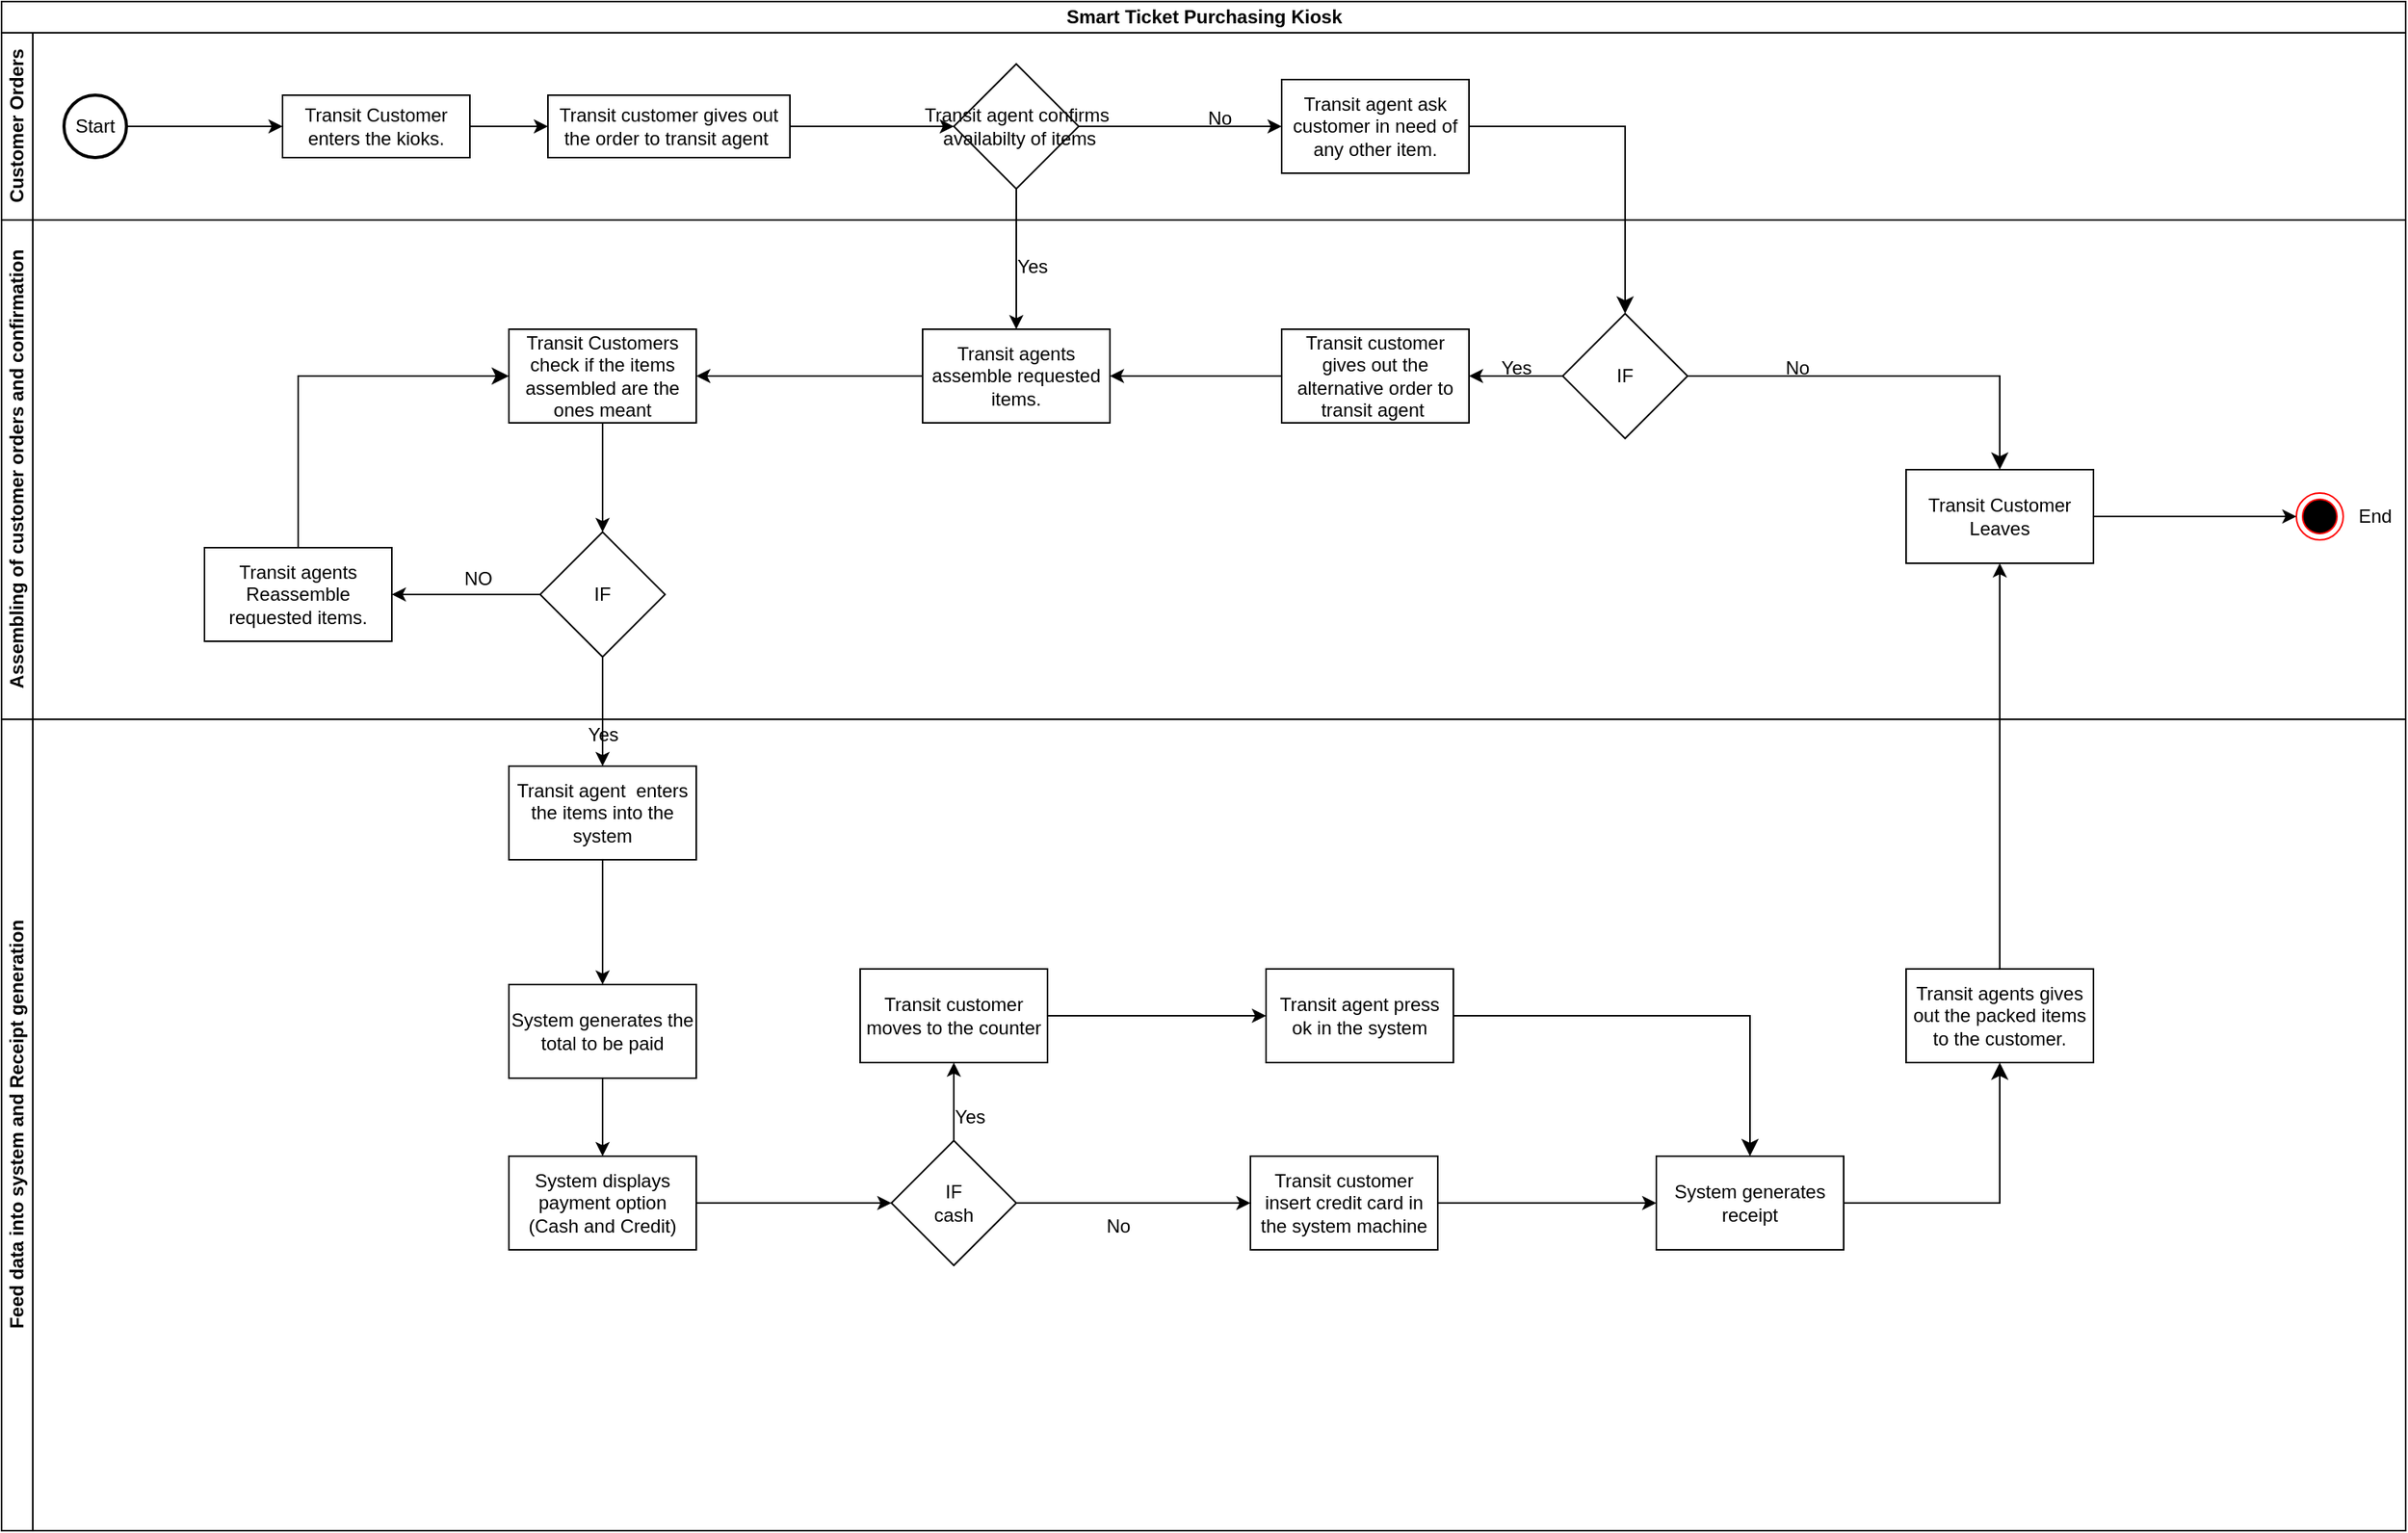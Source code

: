 <mxfile version="20.8.20" type="device"><diagram name="Page-1" id="-CRJhVa0LF5xG1wQbMWO"><mxGraphModel dx="1970" dy="1552" grid="1" gridSize="10" guides="1" tooltips="1" connect="1" arrows="1" fold="1" page="1" pageScale="1" pageWidth="850" pageHeight="1100" math="0" shadow="0"><root><mxCell id="0"/><mxCell id="1" parent="0"/><mxCell id="cRO6HW1mD3e6omY8PNqs-4" value="" style="rhombus;whiteSpace=wrap;html=1;" parent="1" vertex="1"><mxGeometry x="590" y="20" width="80" height="80" as="geometry"/></mxCell><mxCell id="cRO6HW1mD3e6omY8PNqs-6" value="Transit agent confirms&lt;br&gt;&amp;nbsp;availabilty of items" style="text;html=1;align=center;verticalAlign=middle;resizable=0;points=[];autosize=1;strokeColor=none;fillColor=none;" parent="1" vertex="1"><mxGeometry x="560" y="40" width="140" height="40" as="geometry"/></mxCell><mxCell id="cRO6HW1mD3e6omY8PNqs-8" value="Transit agents assemble requested items." style="rounded=0;whiteSpace=wrap;html=1;" parent="1" vertex="1"><mxGeometry x="570" y="190" width="120" height="60" as="geometry"/></mxCell><mxCell id="cRO6HW1mD3e6omY8PNqs-10" value="" style="endArrow=classic;html=1;rounded=0;exitX=1;exitY=0.5;exitDx=0;exitDy=0;" parent="1" source="cRO6HW1mD3e6omY8PNqs-4" edge="1"><mxGeometry width="50" height="50" relative="1" as="geometry"><mxPoint x="700" y="150" as="sourcePoint"/><mxPoint x="800" y="60" as="targetPoint"/></mxGeometry></mxCell><mxCell id="cRO6HW1mD3e6omY8PNqs-11" value="" style="endArrow=classic;html=1;rounded=0;exitX=0.5;exitY=1;exitDx=0;exitDy=0;entryX=0.5;entryY=0;entryDx=0;entryDy=0;" parent="1" source="cRO6HW1mD3e6omY8PNqs-4" target="cRO6HW1mD3e6omY8PNqs-8" edge="1"><mxGeometry width="50" height="50" relative="1" as="geometry"><mxPoint x="750" y="280" as="sourcePoint"/><mxPoint x="800" y="230" as="targetPoint"/></mxGeometry></mxCell><mxCell id="GjnxG9cNISuY3qlD6Hzu-1" value="Yes" style="text;html=1;align=center;verticalAlign=middle;resizable=0;points=[];autosize=1;strokeColor=none;fillColor=none;" vertex="1" parent="1"><mxGeometry x="620" y="135" width="40" height="30" as="geometry"/></mxCell><mxCell id="GjnxG9cNISuY3qlD6Hzu-2" value="No" style="text;html=1;align=center;verticalAlign=middle;resizable=0;points=[];autosize=1;strokeColor=none;fillColor=none;" vertex="1" parent="1"><mxGeometry x="740" y="40" width="40" height="30" as="geometry"/></mxCell><mxCell id="GjnxG9cNISuY3qlD6Hzu-9" value="" style="endArrow=classic;html=1;rounded=0;entryX=1;entryY=0.5;entryDx=0;entryDy=0;exitX=0;exitY=0.5;exitDx=0;exitDy=0;" edge="1" parent="1" source="cRO6HW1mD3e6omY8PNqs-8"><mxGeometry width="50" height="50" relative="1" as="geometry"><mxPoint x="560" y="310" as="sourcePoint"/><mxPoint x="425" y="220" as="targetPoint"/></mxGeometry></mxCell><mxCell id="GjnxG9cNISuY3qlD6Hzu-12" value="Start" style="strokeWidth=2;html=1;shape=mxgraph.flowchart.start_1;whiteSpace=wrap;" vertex="1" parent="1"><mxGeometry x="20" y="40" width="40" height="40" as="geometry"/></mxCell><mxCell id="GjnxG9cNISuY3qlD6Hzu-13" value="Transit Customer enters the kioks." style="rounded=0;whiteSpace=wrap;html=1;" vertex="1" parent="1"><mxGeometry x="160" y="40" width="120" height="40" as="geometry"/></mxCell><mxCell id="GjnxG9cNISuY3qlD6Hzu-14" value="" style="endArrow=classic;html=1;rounded=0;exitX=1;exitY=0.5;exitDx=0;exitDy=0;exitPerimeter=0;entryX=0;entryY=0.5;entryDx=0;entryDy=0;" edge="1" parent="1" source="GjnxG9cNISuY3qlD6Hzu-12" target="GjnxG9cNISuY3qlD6Hzu-13"><mxGeometry width="50" height="50" relative="1" as="geometry"><mxPoint x="90" y="200" as="sourcePoint"/><mxPoint x="140" y="150" as="targetPoint"/></mxGeometry></mxCell><mxCell id="GjnxG9cNISuY3qlD6Hzu-16" value="Transit customer gives out the order to transit agent&amp;nbsp;" style="rounded=0;whiteSpace=wrap;html=1;" vertex="1" parent="1"><mxGeometry x="330" y="40" width="155" height="40" as="geometry"/></mxCell><mxCell id="GjnxG9cNISuY3qlD6Hzu-17" value="" style="endArrow=classic;html=1;rounded=0;exitX=1;exitY=0.5;exitDx=0;exitDy=0;" edge="1" parent="1" source="GjnxG9cNISuY3qlD6Hzu-13"><mxGeometry width="50" height="50" relative="1" as="geometry"><mxPoint x="250" y="190" as="sourcePoint"/><mxPoint x="330" y="60" as="targetPoint"/></mxGeometry></mxCell><mxCell id="GjnxG9cNISuY3qlD6Hzu-18" value="" style="endArrow=classic;html=1;rounded=0;exitX=1;exitY=0.5;exitDx=0;exitDy=0;entryX=0;entryY=0.5;entryDx=0;entryDy=0;" edge="1" parent="1" source="GjnxG9cNISuY3qlD6Hzu-16" target="cRO6HW1mD3e6omY8PNqs-4"><mxGeometry width="50" height="50" relative="1" as="geometry"><mxPoint x="480" y="160" as="sourcePoint"/><mxPoint x="530" y="110" as="targetPoint"/></mxGeometry></mxCell><mxCell id="GjnxG9cNISuY3qlD6Hzu-19" value="Transit Customers&lt;br style=&quot;border-color: var(--border-color);&quot;&gt;&lt;span style=&quot;&quot;&gt;check if the items&lt;/span&gt;&lt;br style=&quot;border-color: var(--border-color);&quot;&gt;&lt;span style=&quot;&quot;&gt;assembled are the ones meant&lt;/span&gt;" style="rounded=0;whiteSpace=wrap;html=1;" vertex="1" parent="1"><mxGeometry x="305" y="190" width="120" height="60" as="geometry"/></mxCell><mxCell id="GjnxG9cNISuY3qlD6Hzu-20" value="IF" style="rhombus;whiteSpace=wrap;html=1;" vertex="1" parent="1"><mxGeometry x="325" y="320" width="80" height="80" as="geometry"/></mxCell><mxCell id="GjnxG9cNISuY3qlD6Hzu-21" value="" style="endArrow=classic;html=1;rounded=0;exitX=0.5;exitY=1;exitDx=0;exitDy=0;entryX=0.5;entryY=0;entryDx=0;entryDy=0;" edge="1" parent="1" source="GjnxG9cNISuY3qlD6Hzu-19" target="GjnxG9cNISuY3qlD6Hzu-20"><mxGeometry width="50" height="50" relative="1" as="geometry"><mxPoint x="510" y="360" as="sourcePoint"/><mxPoint x="560" y="310" as="targetPoint"/></mxGeometry></mxCell><mxCell id="GjnxG9cNISuY3qlD6Hzu-22" value="Transit agents Reassemble requested items." style="rounded=0;whiteSpace=wrap;html=1;" vertex="1" parent="1"><mxGeometry x="110" y="330" width="120" height="60" as="geometry"/></mxCell><mxCell id="GjnxG9cNISuY3qlD6Hzu-23" value="" style="endArrow=classic;html=1;rounded=0;entryX=1;entryY=0.5;entryDx=0;entryDy=0;exitX=0;exitY=0.5;exitDx=0;exitDy=0;" edge="1" parent="1" source="GjnxG9cNISuY3qlD6Hzu-20" target="GjnxG9cNISuY3qlD6Hzu-22"><mxGeometry width="50" height="50" relative="1" as="geometry"><mxPoint x="340" y="490" as="sourcePoint"/><mxPoint x="390" y="440" as="targetPoint"/></mxGeometry></mxCell><mxCell id="GjnxG9cNISuY3qlD6Hzu-25" value="" style="edgeStyle=elbowEdgeStyle;elbow=horizontal;endArrow=classic;html=1;curved=0;rounded=0;endSize=8;startSize=8;exitX=0.5;exitY=0;exitDx=0;exitDy=0;entryX=0;entryY=0.5;entryDx=0;entryDy=0;" edge="1" parent="1" source="GjnxG9cNISuY3qlD6Hzu-22" target="GjnxG9cNISuY3qlD6Hzu-19"><mxGeometry width="50" height="50" relative="1" as="geometry"><mxPoint x="110" y="270" as="sourcePoint"/><mxPoint x="160" y="220" as="targetPoint"/><Array as="points"><mxPoint x="170" y="270"/></Array></mxGeometry></mxCell><mxCell id="GjnxG9cNISuY3qlD6Hzu-26" value="NO" style="text;html=1;align=center;verticalAlign=middle;resizable=0;points=[];autosize=1;strokeColor=none;fillColor=none;" vertex="1" parent="1"><mxGeometry x="265" y="335" width="40" height="30" as="geometry"/></mxCell><mxCell id="GjnxG9cNISuY3qlD6Hzu-27" value="Transit agent&amp;nbsp; enters the items into the system" style="rounded=0;whiteSpace=wrap;html=1;" vertex="1" parent="1"><mxGeometry x="305" y="470" width="120" height="60" as="geometry"/></mxCell><mxCell id="GjnxG9cNISuY3qlD6Hzu-28" value="" style="endArrow=classic;html=1;rounded=0;exitX=0.5;exitY=1;exitDx=0;exitDy=0;" edge="1" parent="1" source="GjnxG9cNISuY3qlD6Hzu-20" target="GjnxG9cNISuY3qlD6Hzu-27"><mxGeometry width="50" height="50" relative="1" as="geometry"><mxPoint x="470" y="490" as="sourcePoint"/><mxPoint x="520" y="440" as="targetPoint"/></mxGeometry></mxCell><mxCell id="GjnxG9cNISuY3qlD6Hzu-29" value="Yes" style="text;html=1;align=center;verticalAlign=middle;resizable=0;points=[];autosize=1;strokeColor=none;fillColor=none;" vertex="1" parent="1"><mxGeometry x="345" y="435" width="40" height="30" as="geometry"/></mxCell><mxCell id="GjnxG9cNISuY3qlD6Hzu-30" value="System generates the total to be paid" style="rounded=0;whiteSpace=wrap;html=1;" vertex="1" parent="1"><mxGeometry x="305" y="610" width="120" height="60" as="geometry"/></mxCell><mxCell id="GjnxG9cNISuY3qlD6Hzu-31" value="System displays payment option&lt;br&gt;(Cash and Credit)" style="rounded=0;whiteSpace=wrap;html=1;" vertex="1" parent="1"><mxGeometry x="305" y="720" width="120" height="60" as="geometry"/></mxCell><mxCell id="GjnxG9cNISuY3qlD6Hzu-32" value="Transit Customer Leaves" style="rounded=0;whiteSpace=wrap;html=1;" vertex="1" parent="1"><mxGeometry x="1200" y="280" width="120" height="60" as="geometry"/></mxCell><mxCell id="GjnxG9cNISuY3qlD6Hzu-33" value="Transit agent ask customer in need of any other item." style="rounded=0;whiteSpace=wrap;html=1;" vertex="1" parent="1"><mxGeometry x="800" y="30" width="120" height="60" as="geometry"/></mxCell><mxCell id="GjnxG9cNISuY3qlD6Hzu-34" value="IF" style="rhombus;whiteSpace=wrap;html=1;" vertex="1" parent="1"><mxGeometry x="980" y="180" width="80" height="80" as="geometry"/></mxCell><mxCell id="GjnxG9cNISuY3qlD6Hzu-35" value="" style="edgeStyle=elbowEdgeStyle;elbow=horizontal;endArrow=classic;html=1;curved=0;rounded=0;endSize=8;startSize=8;exitX=1;exitY=0.5;exitDx=0;exitDy=0;entryX=0.5;entryY=0;entryDx=0;entryDy=0;" edge="1" parent="1" source="GjnxG9cNISuY3qlD6Hzu-33" target="GjnxG9cNISuY3qlD6Hzu-34"><mxGeometry width="50" height="50" relative="1" as="geometry"><mxPoint x="980" y="140" as="sourcePoint"/><mxPoint x="1030" y="90" as="targetPoint"/><Array as="points"><mxPoint x="1020" y="120"/></Array></mxGeometry></mxCell><mxCell id="GjnxG9cNISuY3qlD6Hzu-36" value="Transit customer gives out the alternative order to transit agent&amp;nbsp;" style="rounded=0;whiteSpace=wrap;html=1;" vertex="1" parent="1"><mxGeometry x="800" y="190" width="120" height="60" as="geometry"/></mxCell><mxCell id="GjnxG9cNISuY3qlD6Hzu-37" value="" style="endArrow=classic;html=1;rounded=0;entryX=1;entryY=0.5;entryDx=0;entryDy=0;exitX=0;exitY=0.5;exitDx=0;exitDy=0;" edge="1" parent="1" source="GjnxG9cNISuY3qlD6Hzu-34" target="GjnxG9cNISuY3qlD6Hzu-36"><mxGeometry width="50" height="50" relative="1" as="geometry"><mxPoint x="950" y="340" as="sourcePoint"/><mxPoint x="1000" y="290" as="targetPoint"/></mxGeometry></mxCell><mxCell id="GjnxG9cNISuY3qlD6Hzu-38" value="" style="endArrow=classic;html=1;rounded=0;entryX=1;entryY=0.5;entryDx=0;entryDy=0;exitX=0;exitY=0.5;exitDx=0;exitDy=0;" edge="1" parent="1" source="GjnxG9cNISuY3qlD6Hzu-36" target="cRO6HW1mD3e6omY8PNqs-8"><mxGeometry width="50" height="50" relative="1" as="geometry"><mxPoint x="770" y="360" as="sourcePoint"/><mxPoint x="820" y="310" as="targetPoint"/></mxGeometry></mxCell><mxCell id="GjnxG9cNISuY3qlD6Hzu-39" value="Yes" style="text;html=1;align=center;verticalAlign=middle;resizable=0;points=[];autosize=1;strokeColor=none;fillColor=none;" vertex="1" parent="1"><mxGeometry x="930" y="200" width="40" height="30" as="geometry"/></mxCell><mxCell id="GjnxG9cNISuY3qlD6Hzu-41" value="No" style="text;html=1;align=center;verticalAlign=middle;resizable=0;points=[];autosize=1;strokeColor=none;fillColor=none;" vertex="1" parent="1"><mxGeometry x="1110" y="200" width="40" height="30" as="geometry"/></mxCell><mxCell id="GjnxG9cNISuY3qlD6Hzu-42" value="" style="endArrow=classic;html=1;rounded=0;exitX=0.5;exitY=1;exitDx=0;exitDy=0;entryX=0.5;entryY=0;entryDx=0;entryDy=0;" edge="1" parent="1" source="GjnxG9cNISuY3qlD6Hzu-27" target="GjnxG9cNISuY3qlD6Hzu-30"><mxGeometry width="50" height="50" relative="1" as="geometry"><mxPoint x="520" y="630" as="sourcePoint"/><mxPoint x="570" y="580" as="targetPoint"/></mxGeometry></mxCell><mxCell id="GjnxG9cNISuY3qlD6Hzu-43" value="" style="endArrow=classic;html=1;rounded=0;exitX=0.5;exitY=1;exitDx=0;exitDy=0;entryX=0.5;entryY=0;entryDx=0;entryDy=0;" edge="1" parent="1" source="GjnxG9cNISuY3qlD6Hzu-30" target="GjnxG9cNISuY3qlD6Hzu-31"><mxGeometry width="50" height="50" relative="1" as="geometry"><mxPoint x="480" y="750" as="sourcePoint"/><mxPoint x="530" y="700" as="targetPoint"/></mxGeometry></mxCell><mxCell id="GjnxG9cNISuY3qlD6Hzu-44" value="IF &lt;br&gt;cash" style="rhombus;whiteSpace=wrap;html=1;" vertex="1" parent="1"><mxGeometry x="550" y="710" width="80" height="80" as="geometry"/></mxCell><mxCell id="GjnxG9cNISuY3qlD6Hzu-45" value="" style="endArrow=classic;html=1;rounded=0;exitX=1;exitY=0.5;exitDx=0;exitDy=0;entryX=0;entryY=0.5;entryDx=0;entryDy=0;" edge="1" parent="1" source="GjnxG9cNISuY3qlD6Hzu-31" target="GjnxG9cNISuY3qlD6Hzu-44"><mxGeometry width="50" height="50" relative="1" as="geometry"><mxPoint x="440" y="850" as="sourcePoint"/><mxPoint x="490" y="800" as="targetPoint"/></mxGeometry></mxCell><mxCell id="GjnxG9cNISuY3qlD6Hzu-46" value="Transit customer moves to the counter" style="rounded=0;whiteSpace=wrap;html=1;" vertex="1" parent="1"><mxGeometry x="530" y="600" width="120" height="60" as="geometry"/></mxCell><mxCell id="GjnxG9cNISuY3qlD6Hzu-47" value="" style="endArrow=classic;html=1;rounded=0;exitX=0.5;exitY=0;exitDx=0;exitDy=0;entryX=0.5;entryY=1;entryDx=0;entryDy=0;" edge="1" parent="1" source="GjnxG9cNISuY3qlD6Hzu-44" target="GjnxG9cNISuY3qlD6Hzu-46"><mxGeometry width="50" height="50" relative="1" as="geometry"><mxPoint x="730" y="800" as="sourcePoint"/><mxPoint x="780" y="750" as="targetPoint"/></mxGeometry></mxCell><mxCell id="GjnxG9cNISuY3qlD6Hzu-48" value="Yes" style="text;html=1;align=center;verticalAlign=middle;resizable=0;points=[];autosize=1;strokeColor=none;fillColor=none;" vertex="1" parent="1"><mxGeometry x="580" y="680" width="40" height="30" as="geometry"/></mxCell><mxCell id="GjnxG9cNISuY3qlD6Hzu-49" value="Transit customer insert credit card in the system machine" style="rounded=0;whiteSpace=wrap;html=1;" vertex="1" parent="1"><mxGeometry x="780" y="720" width="120" height="60" as="geometry"/></mxCell><mxCell id="GjnxG9cNISuY3qlD6Hzu-50" value="" style="endArrow=classic;html=1;rounded=0;exitX=1;exitY=0.5;exitDx=0;exitDy=0;entryX=0;entryY=0.5;entryDx=0;entryDy=0;" edge="1" parent="1" source="GjnxG9cNISuY3qlD6Hzu-44" target="GjnxG9cNISuY3qlD6Hzu-49"><mxGeometry width="50" height="50" relative="1" as="geometry"><mxPoint x="720" y="830" as="sourcePoint"/><mxPoint x="770" y="780" as="targetPoint"/></mxGeometry></mxCell><mxCell id="GjnxG9cNISuY3qlD6Hzu-51" value="No" style="text;html=1;align=center;verticalAlign=middle;resizable=0;points=[];autosize=1;strokeColor=none;fillColor=none;" vertex="1" parent="1"><mxGeometry x="675" y="750" width="40" height="30" as="geometry"/></mxCell><mxCell id="GjnxG9cNISuY3qlD6Hzu-52" value="System generates receipt" style="rounded=0;whiteSpace=wrap;html=1;" vertex="1" parent="1"><mxGeometry x="1040" y="720" width="120" height="60" as="geometry"/></mxCell><mxCell id="GjnxG9cNISuY3qlD6Hzu-53" value="" style="endArrow=classic;html=1;rounded=0;exitX=1;exitY=0.5;exitDx=0;exitDy=0;entryX=0;entryY=0.5;entryDx=0;entryDy=0;" edge="1" parent="1" source="GjnxG9cNISuY3qlD6Hzu-49" target="GjnxG9cNISuY3qlD6Hzu-52"><mxGeometry width="50" height="50" relative="1" as="geometry"><mxPoint x="980" y="840" as="sourcePoint"/><mxPoint x="1030" y="790" as="targetPoint"/></mxGeometry></mxCell><mxCell id="GjnxG9cNISuY3qlD6Hzu-54" value="Transit agent press ok in the system" style="rounded=0;whiteSpace=wrap;html=1;" vertex="1" parent="1"><mxGeometry x="790" y="600" width="120" height="60" as="geometry"/></mxCell><mxCell id="GjnxG9cNISuY3qlD6Hzu-55" value="" style="endArrow=classic;html=1;rounded=0;exitX=1;exitY=0.5;exitDx=0;exitDy=0;entryX=0;entryY=0.5;entryDx=0;entryDy=0;" edge="1" parent="1" source="GjnxG9cNISuY3qlD6Hzu-46" target="GjnxG9cNISuY3qlD6Hzu-54"><mxGeometry width="50" height="50" relative="1" as="geometry"><mxPoint x="710" y="710" as="sourcePoint"/><mxPoint x="760" y="660" as="targetPoint"/></mxGeometry></mxCell><mxCell id="GjnxG9cNISuY3qlD6Hzu-56" value="" style="edgeStyle=elbowEdgeStyle;elbow=horizontal;endArrow=classic;html=1;curved=0;rounded=0;endSize=8;startSize=8;exitX=1;exitY=0.5;exitDx=0;exitDy=0;entryX=0.5;entryY=0;entryDx=0;entryDy=0;" edge="1" parent="1" source="GjnxG9cNISuY3qlD6Hzu-54" target="GjnxG9cNISuY3qlD6Hzu-52"><mxGeometry width="50" height="50" relative="1" as="geometry"><mxPoint x="1030" y="670" as="sourcePoint"/><mxPoint x="1080" y="620" as="targetPoint"/><Array as="points"><mxPoint x="1100" y="660"/></Array></mxGeometry></mxCell><mxCell id="GjnxG9cNISuY3qlD6Hzu-58" value="" style="ellipse;html=1;shape=endState;fillColor=#000000;strokeColor=#ff0000;" vertex="1" parent="1"><mxGeometry x="1450" y="295" width="30" height="30" as="geometry"/></mxCell><mxCell id="GjnxG9cNISuY3qlD6Hzu-60" value="End" style="text;html=1;align=center;verticalAlign=middle;resizable=0;points=[];autosize=1;strokeColor=none;fillColor=none;" vertex="1" parent="1"><mxGeometry x="1480" y="295" width="40" height="30" as="geometry"/></mxCell><mxCell id="GjnxG9cNISuY3qlD6Hzu-62" value="" style="edgeStyle=elbowEdgeStyle;elbow=horizontal;endArrow=classic;html=1;curved=0;rounded=0;endSize=8;startSize=8;exitX=1;exitY=0.5;exitDx=0;exitDy=0;entryX=0.5;entryY=1;entryDx=0;entryDy=0;" edge="1" parent="1" source="GjnxG9cNISuY3qlD6Hzu-52" target="GjnxG9cNISuY3qlD6Hzu-57"><mxGeometry width="50" height="50" relative="1" as="geometry"><mxPoint x="1280" y="770" as="sourcePoint"/><mxPoint x="1260" y="670" as="targetPoint"/><Array as="points"><mxPoint x="1260" y="660"/></Array></mxGeometry></mxCell><mxCell id="GjnxG9cNISuY3qlD6Hzu-63" value="" style="endArrow=classic;html=1;rounded=0;exitX=1;exitY=0.5;exitDx=0;exitDy=0;entryX=0;entryY=0.5;entryDx=0;entryDy=0;" edge="1" parent="1" source="GjnxG9cNISuY3qlD6Hzu-32" target="GjnxG9cNISuY3qlD6Hzu-58"><mxGeometry width="50" height="50" relative="1" as="geometry"><mxPoint x="1350" y="420" as="sourcePoint"/><mxPoint x="1400" y="370" as="targetPoint"/></mxGeometry></mxCell><mxCell id="GjnxG9cNISuY3qlD6Hzu-64" value="" style="edgeStyle=elbowEdgeStyle;elbow=horizontal;endArrow=classic;html=1;curved=0;rounded=0;endSize=8;startSize=8;exitX=1;exitY=0.5;exitDx=0;exitDy=0;entryX=0.5;entryY=0;entryDx=0;entryDy=0;" edge="1" parent="1" source="GjnxG9cNISuY3qlD6Hzu-34" target="GjnxG9cNISuY3qlD6Hzu-32"><mxGeometry width="50" height="50" relative="1" as="geometry"><mxPoint x="1190" y="350" as="sourcePoint"/><mxPoint x="1240" y="300" as="targetPoint"/><Array as="points"><mxPoint x="1260" y="230"/></Array></mxGeometry></mxCell><mxCell id="GjnxG9cNISuY3qlD6Hzu-65" value="" style="endArrow=classic;html=1;rounded=0;exitX=0.5;exitY=0;exitDx=0;exitDy=0;entryX=0.5;entryY=1;entryDx=0;entryDy=0;" edge="1" parent="1" source="GjnxG9cNISuY3qlD6Hzu-57" target="GjnxG9cNISuY3qlD6Hzu-32"><mxGeometry width="50" height="50" relative="1" as="geometry"><mxPoint x="1260" y="460" as="sourcePoint"/><mxPoint x="1310" y="410" as="targetPoint"/></mxGeometry></mxCell><mxCell id="GjnxG9cNISuY3qlD6Hzu-67" value="Smart Ticket&amp;nbsp;Purchasing Kiosk" style="swimlane;childLayout=stackLayout;resizeParent=1;resizeParentMax=0;horizontal=1;startSize=20;horizontalStack=0;html=1;" vertex="1" parent="1"><mxGeometry x="-20" y="-20" width="1540" height="980" as="geometry"/></mxCell><mxCell id="GjnxG9cNISuY3qlD6Hzu-68" value="Customer Orders" style="swimlane;startSize=20;horizontal=0;html=1;" vertex="1" parent="GjnxG9cNISuY3qlD6Hzu-67"><mxGeometry y="20" width="1540" height="120" as="geometry"/></mxCell><mxCell id="GjnxG9cNISuY3qlD6Hzu-69" value="Assembling of customer orders and confirmation" style="swimlane;startSize=20;horizontal=0;html=1;" vertex="1" parent="GjnxG9cNISuY3qlD6Hzu-67"><mxGeometry y="140" width="1540" height="320" as="geometry"/></mxCell><mxCell id="GjnxG9cNISuY3qlD6Hzu-70" value="Feed data into system and Receipt generation" style="swimlane;startSize=20;horizontal=0;html=1;" vertex="1" parent="GjnxG9cNISuY3qlD6Hzu-67"><mxGeometry y="460" width="1540" height="520" as="geometry"><mxRectangle y="300" width="1540" height="30" as="alternateBounds"/></mxGeometry></mxCell><mxCell id="GjnxG9cNISuY3qlD6Hzu-57" value="Transit agents gives out the packed items to the customer." style="rounded=0;whiteSpace=wrap;html=1;" vertex="1" parent="1"><mxGeometry x="1200" y="600" width="120" height="60" as="geometry"/></mxCell></root></mxGraphModel></diagram></mxfile>